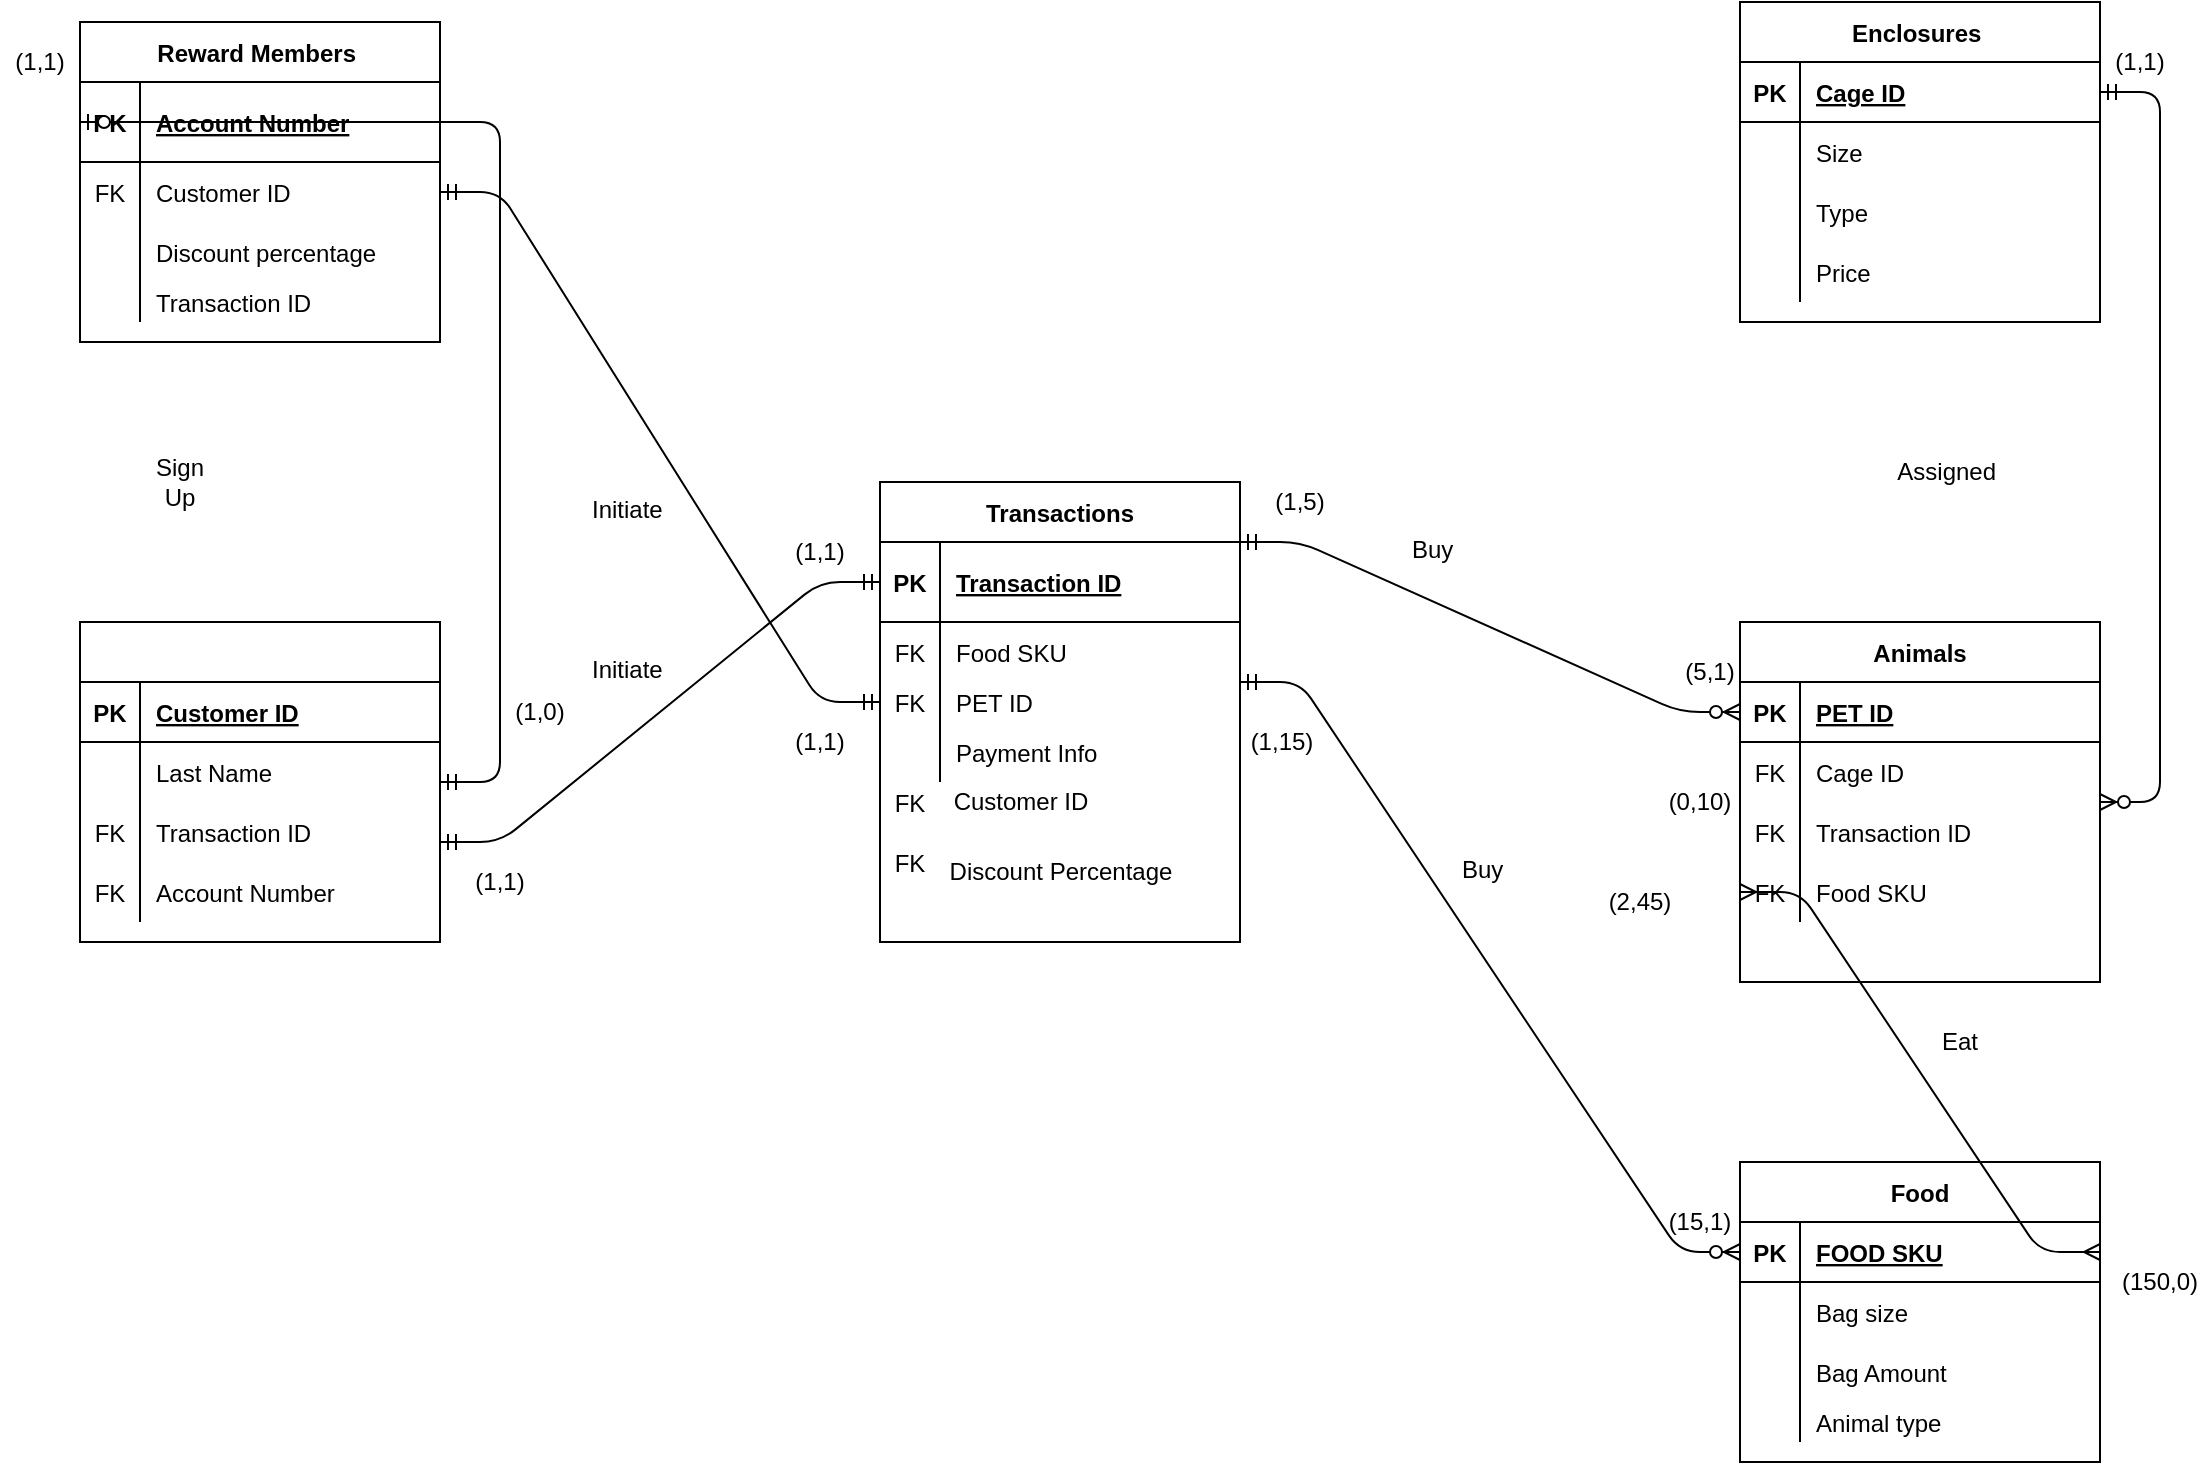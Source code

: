 <mxfile version="13.6.6" type="device"><diagram id="R2lEEEUBdFMjLlhIrx00" name="Page-1"><mxGraphModel dx="2059" dy="1727" grid="1" gridSize="10" guides="1" tooltips="1" connect="1" arrows="1" fold="1" page="1" pageScale="1" pageWidth="850" pageHeight="1100" math="0" shadow="0" extFonts="Permanent Marker^https://fonts.googleapis.com/css?family=Permanent+Marker"><root><mxCell id="0"/><mxCell id="1" parent="0"/><mxCell id="Yz82IDZ_EZ_1aAlu6jrm-66" value="" style="shape=table;startSize=30;container=1;collapsible=1;childLayout=tableLayout;fixedRows=1;rowLines=0;fontStyle=1;align=center;resizeLast=1;" parent="1" vertex="1"><mxGeometry x="-260" y="290" width="180" height="160" as="geometry"/></mxCell><mxCell id="Yz82IDZ_EZ_1aAlu6jrm-67" value="" style="shape=partialRectangle;collapsible=0;dropTarget=0;pointerEvents=0;fillColor=none;top=0;left=0;bottom=1;right=0;points=[[0,0.5],[1,0.5]];portConstraint=eastwest;" parent="Yz82IDZ_EZ_1aAlu6jrm-66" vertex="1"><mxGeometry y="30" width="180" height="30" as="geometry"/></mxCell><mxCell id="Yz82IDZ_EZ_1aAlu6jrm-68" value="PK" style="shape=partialRectangle;connectable=0;fillColor=none;top=0;left=0;bottom=0;right=0;fontStyle=1;overflow=hidden;" parent="Yz82IDZ_EZ_1aAlu6jrm-67" vertex="1"><mxGeometry width="30" height="30" as="geometry"/></mxCell><mxCell id="Yz82IDZ_EZ_1aAlu6jrm-69" value="Customer ID" style="shape=partialRectangle;connectable=0;fillColor=none;top=0;left=0;bottom=0;right=0;align=left;spacingLeft=6;fontStyle=5;overflow=hidden;" parent="Yz82IDZ_EZ_1aAlu6jrm-67" vertex="1"><mxGeometry x="30" width="150" height="30" as="geometry"/></mxCell><mxCell id="Yz82IDZ_EZ_1aAlu6jrm-70" value="" style="shape=partialRectangle;collapsible=0;dropTarget=0;pointerEvents=0;fillColor=none;top=0;left=0;bottom=0;right=0;points=[[0,0.5],[1,0.5]];portConstraint=eastwest;" parent="Yz82IDZ_EZ_1aAlu6jrm-66" vertex="1"><mxGeometry y="60" width="180" height="30" as="geometry"/></mxCell><mxCell id="Yz82IDZ_EZ_1aAlu6jrm-71" value="" style="shape=partialRectangle;connectable=0;fillColor=none;top=0;left=0;bottom=0;right=0;editable=1;overflow=hidden;" parent="Yz82IDZ_EZ_1aAlu6jrm-70" vertex="1"><mxGeometry width="30" height="30" as="geometry"/></mxCell><mxCell id="Yz82IDZ_EZ_1aAlu6jrm-72" value="Last Name" style="shape=partialRectangle;connectable=0;fillColor=none;top=0;left=0;bottom=0;right=0;align=left;spacingLeft=6;overflow=hidden;" parent="Yz82IDZ_EZ_1aAlu6jrm-70" vertex="1"><mxGeometry x="30" width="150" height="30" as="geometry"/></mxCell><mxCell id="Yz82IDZ_EZ_1aAlu6jrm-73" value="" style="shape=partialRectangle;collapsible=0;dropTarget=0;pointerEvents=0;fillColor=none;top=0;left=0;bottom=0;right=0;points=[[0,0.5],[1,0.5]];portConstraint=eastwest;" parent="Yz82IDZ_EZ_1aAlu6jrm-66" vertex="1"><mxGeometry y="90" width="180" height="30" as="geometry"/></mxCell><mxCell id="Yz82IDZ_EZ_1aAlu6jrm-74" value="FK" style="shape=partialRectangle;connectable=0;fillColor=none;top=0;left=0;bottom=0;right=0;editable=1;overflow=hidden;" parent="Yz82IDZ_EZ_1aAlu6jrm-73" vertex="1"><mxGeometry width="30" height="30" as="geometry"/></mxCell><mxCell id="Yz82IDZ_EZ_1aAlu6jrm-75" value="Transaction ID" style="shape=partialRectangle;connectable=0;fillColor=none;top=0;left=0;bottom=0;right=0;align=left;spacingLeft=6;overflow=hidden;" parent="Yz82IDZ_EZ_1aAlu6jrm-73" vertex="1"><mxGeometry x="30" width="150" height="30" as="geometry"/></mxCell><mxCell id="Yz82IDZ_EZ_1aAlu6jrm-76" value="" style="shape=partialRectangle;collapsible=0;dropTarget=0;pointerEvents=0;fillColor=none;top=0;left=0;bottom=0;right=0;points=[[0,0.5],[1,0.5]];portConstraint=eastwest;" parent="Yz82IDZ_EZ_1aAlu6jrm-66" vertex="1"><mxGeometry y="120" width="180" height="30" as="geometry"/></mxCell><mxCell id="Yz82IDZ_EZ_1aAlu6jrm-77" value="FK" style="shape=partialRectangle;connectable=0;fillColor=none;top=0;left=0;bottom=0;right=0;editable=1;overflow=hidden;" parent="Yz82IDZ_EZ_1aAlu6jrm-76" vertex="1"><mxGeometry width="30" height="30" as="geometry"/></mxCell><mxCell id="Yz82IDZ_EZ_1aAlu6jrm-78" value="Account Number" style="shape=partialRectangle;connectable=0;fillColor=none;top=0;left=0;bottom=0;right=0;align=left;spacingLeft=6;overflow=hidden;" parent="Yz82IDZ_EZ_1aAlu6jrm-76" vertex="1"><mxGeometry x="30" width="150" height="30" as="geometry"/></mxCell><mxCell id="Yz82IDZ_EZ_1aAlu6jrm-53" value="Animals" style="shape=table;startSize=30;container=1;collapsible=1;childLayout=tableLayout;fixedRows=1;rowLines=0;fontStyle=1;align=center;resizeLast=1;" parent="1" vertex="1"><mxGeometry x="570" y="290" width="180" height="180" as="geometry"/></mxCell><mxCell id="Yz82IDZ_EZ_1aAlu6jrm-54" value="" style="shape=partialRectangle;collapsible=0;dropTarget=0;pointerEvents=0;fillColor=none;top=0;left=0;bottom=1;right=0;points=[[0,0.5],[1,0.5]];portConstraint=eastwest;" parent="Yz82IDZ_EZ_1aAlu6jrm-53" vertex="1"><mxGeometry y="30" width="180" height="30" as="geometry"/></mxCell><mxCell id="Yz82IDZ_EZ_1aAlu6jrm-55" value="PK" style="shape=partialRectangle;connectable=0;fillColor=none;top=0;left=0;bottom=0;right=0;fontStyle=1;overflow=hidden;" parent="Yz82IDZ_EZ_1aAlu6jrm-54" vertex="1"><mxGeometry width="30" height="30" as="geometry"/></mxCell><mxCell id="Yz82IDZ_EZ_1aAlu6jrm-56" value="PET ID" style="shape=partialRectangle;connectable=0;fillColor=none;top=0;left=0;bottom=0;right=0;align=left;spacingLeft=6;fontStyle=5;overflow=hidden;" parent="Yz82IDZ_EZ_1aAlu6jrm-54" vertex="1"><mxGeometry x="30" width="150" height="30" as="geometry"/></mxCell><mxCell id="Yz82IDZ_EZ_1aAlu6jrm-57" value="" style="shape=partialRectangle;collapsible=0;dropTarget=0;pointerEvents=0;fillColor=none;top=0;left=0;bottom=0;right=0;points=[[0,0.5],[1,0.5]];portConstraint=eastwest;" parent="Yz82IDZ_EZ_1aAlu6jrm-53" vertex="1"><mxGeometry y="60" width="180" height="30" as="geometry"/></mxCell><mxCell id="Yz82IDZ_EZ_1aAlu6jrm-58" value="FK" style="shape=partialRectangle;connectable=0;fillColor=none;top=0;left=0;bottom=0;right=0;editable=1;overflow=hidden;" parent="Yz82IDZ_EZ_1aAlu6jrm-57" vertex="1"><mxGeometry width="30" height="30" as="geometry"/></mxCell><mxCell id="Yz82IDZ_EZ_1aAlu6jrm-59" value="Cage ID" style="shape=partialRectangle;connectable=0;fillColor=none;top=0;left=0;bottom=0;right=0;align=left;spacingLeft=6;overflow=hidden;" parent="Yz82IDZ_EZ_1aAlu6jrm-57" vertex="1"><mxGeometry x="30" width="150" height="30" as="geometry"/></mxCell><mxCell id="Yz82IDZ_EZ_1aAlu6jrm-60" value="" style="shape=partialRectangle;collapsible=0;dropTarget=0;pointerEvents=0;fillColor=none;top=0;left=0;bottom=0;right=0;points=[[0,0.5],[1,0.5]];portConstraint=eastwest;" parent="Yz82IDZ_EZ_1aAlu6jrm-53" vertex="1"><mxGeometry y="90" width="180" height="30" as="geometry"/></mxCell><mxCell id="Yz82IDZ_EZ_1aAlu6jrm-61" value="FK" style="shape=partialRectangle;connectable=0;fillColor=none;top=0;left=0;bottom=0;right=0;editable=1;overflow=hidden;" parent="Yz82IDZ_EZ_1aAlu6jrm-60" vertex="1"><mxGeometry width="30" height="30" as="geometry"/></mxCell><mxCell id="Yz82IDZ_EZ_1aAlu6jrm-62" value="Transaction ID" style="shape=partialRectangle;connectable=0;fillColor=none;top=0;left=0;bottom=0;right=0;align=left;spacingLeft=6;overflow=hidden;" parent="Yz82IDZ_EZ_1aAlu6jrm-60" vertex="1"><mxGeometry x="30" width="150" height="30" as="geometry"/></mxCell><mxCell id="Yz82IDZ_EZ_1aAlu6jrm-63" value="" style="shape=partialRectangle;collapsible=0;dropTarget=0;pointerEvents=0;fillColor=none;top=0;left=0;bottom=0;right=0;points=[[0,0.5],[1,0.5]];portConstraint=eastwest;" parent="Yz82IDZ_EZ_1aAlu6jrm-53" vertex="1"><mxGeometry y="120" width="180" height="30" as="geometry"/></mxCell><mxCell id="Yz82IDZ_EZ_1aAlu6jrm-64" value="FK" style="shape=partialRectangle;connectable=0;fillColor=none;top=0;left=0;bottom=0;right=0;editable=1;overflow=hidden;" parent="Yz82IDZ_EZ_1aAlu6jrm-63" vertex="1"><mxGeometry width="30" height="30" as="geometry"/></mxCell><mxCell id="Yz82IDZ_EZ_1aAlu6jrm-65" value="Food SKU" style="shape=partialRectangle;connectable=0;fillColor=none;top=0;left=0;bottom=0;right=0;align=left;spacingLeft=6;overflow=hidden;" parent="Yz82IDZ_EZ_1aAlu6jrm-63" vertex="1"><mxGeometry x="30" width="150" height="30" as="geometry"/></mxCell><mxCell id="Yz82IDZ_EZ_1aAlu6jrm-1" value="Food" style="shape=table;startSize=30;container=1;collapsible=1;childLayout=tableLayout;fixedRows=1;rowLines=0;fontStyle=1;align=center;resizeLast=1;" parent="1" vertex="1"><mxGeometry x="570" y="560" width="180" height="150" as="geometry"/></mxCell><mxCell id="Yz82IDZ_EZ_1aAlu6jrm-2" value="" style="shape=partialRectangle;collapsible=0;dropTarget=0;pointerEvents=0;fillColor=none;top=0;left=0;bottom=1;right=0;points=[[0,0.5],[1,0.5]];portConstraint=eastwest;" parent="Yz82IDZ_EZ_1aAlu6jrm-1" vertex="1"><mxGeometry y="30" width="180" height="30" as="geometry"/></mxCell><mxCell id="Yz82IDZ_EZ_1aAlu6jrm-3" value="PK" style="shape=partialRectangle;connectable=0;fillColor=none;top=0;left=0;bottom=0;right=0;fontStyle=1;overflow=hidden;" parent="Yz82IDZ_EZ_1aAlu6jrm-2" vertex="1"><mxGeometry width="30" height="30" as="geometry"/></mxCell><mxCell id="Yz82IDZ_EZ_1aAlu6jrm-4" value="FOOD SKU" style="shape=partialRectangle;connectable=0;fillColor=none;top=0;left=0;bottom=0;right=0;align=left;spacingLeft=6;fontStyle=5;overflow=hidden;" parent="Yz82IDZ_EZ_1aAlu6jrm-2" vertex="1"><mxGeometry x="30" width="150" height="30" as="geometry"/></mxCell><mxCell id="Yz82IDZ_EZ_1aAlu6jrm-5" value="" style="shape=partialRectangle;collapsible=0;dropTarget=0;pointerEvents=0;fillColor=none;top=0;left=0;bottom=0;right=0;points=[[0,0.5],[1,0.5]];portConstraint=eastwest;" parent="Yz82IDZ_EZ_1aAlu6jrm-1" vertex="1"><mxGeometry y="60" width="180" height="30" as="geometry"/></mxCell><mxCell id="Yz82IDZ_EZ_1aAlu6jrm-6" value="" style="shape=partialRectangle;connectable=0;fillColor=none;top=0;left=0;bottom=0;right=0;editable=1;overflow=hidden;" parent="Yz82IDZ_EZ_1aAlu6jrm-5" vertex="1"><mxGeometry width="30" height="30" as="geometry"/></mxCell><mxCell id="Yz82IDZ_EZ_1aAlu6jrm-7" value="Bag size" style="shape=partialRectangle;connectable=0;fillColor=none;top=0;left=0;bottom=0;right=0;align=left;spacingLeft=6;overflow=hidden;" parent="Yz82IDZ_EZ_1aAlu6jrm-5" vertex="1"><mxGeometry x="30" width="150" height="30" as="geometry"/></mxCell><mxCell id="Yz82IDZ_EZ_1aAlu6jrm-8" value="" style="shape=partialRectangle;collapsible=0;dropTarget=0;pointerEvents=0;fillColor=none;top=0;left=0;bottom=0;right=0;points=[[0,0.5],[1,0.5]];portConstraint=eastwest;" parent="Yz82IDZ_EZ_1aAlu6jrm-1" vertex="1"><mxGeometry y="90" width="180" height="30" as="geometry"/></mxCell><mxCell id="Yz82IDZ_EZ_1aAlu6jrm-9" value="" style="shape=partialRectangle;connectable=0;fillColor=none;top=0;left=0;bottom=0;right=0;editable=1;overflow=hidden;" parent="Yz82IDZ_EZ_1aAlu6jrm-8" vertex="1"><mxGeometry width="30" height="30" as="geometry"/></mxCell><mxCell id="Yz82IDZ_EZ_1aAlu6jrm-10" value="Bag Amount" style="shape=partialRectangle;connectable=0;fillColor=none;top=0;left=0;bottom=0;right=0;align=left;spacingLeft=6;overflow=hidden;" parent="Yz82IDZ_EZ_1aAlu6jrm-8" vertex="1"><mxGeometry x="30" width="150" height="30" as="geometry"/></mxCell><mxCell id="Yz82IDZ_EZ_1aAlu6jrm-11" value="" style="shape=partialRectangle;collapsible=0;dropTarget=0;pointerEvents=0;fillColor=none;top=0;left=0;bottom=0;right=0;points=[[0,0.5],[1,0.5]];portConstraint=eastwest;" parent="Yz82IDZ_EZ_1aAlu6jrm-1" vertex="1"><mxGeometry y="120" width="180" height="20" as="geometry"/></mxCell><mxCell id="Yz82IDZ_EZ_1aAlu6jrm-12" value="" style="shape=partialRectangle;connectable=0;fillColor=none;top=0;left=0;bottom=0;right=0;editable=1;overflow=hidden;" parent="Yz82IDZ_EZ_1aAlu6jrm-11" vertex="1"><mxGeometry width="30" height="20" as="geometry"/></mxCell><mxCell id="Yz82IDZ_EZ_1aAlu6jrm-13" value="Animal type " style="shape=partialRectangle;connectable=0;fillColor=none;top=0;left=0;bottom=0;right=0;align=left;spacingLeft=6;overflow=hidden;" parent="Yz82IDZ_EZ_1aAlu6jrm-11" vertex="1"><mxGeometry x="30" width="150" height="20" as="geometry"/></mxCell><mxCell id="Yz82IDZ_EZ_1aAlu6jrm-14" value="Reward Members " style="shape=table;startSize=30;container=1;collapsible=1;childLayout=tableLayout;fixedRows=1;rowLines=0;fontStyle=1;align=center;resizeLast=1;" parent="1" vertex="1"><mxGeometry x="-260" y="-10" width="180" height="160" as="geometry"/></mxCell><mxCell id="Yz82IDZ_EZ_1aAlu6jrm-15" value="" style="shape=partialRectangle;collapsible=0;dropTarget=0;pointerEvents=0;fillColor=none;top=0;left=0;bottom=1;right=0;points=[[0,0.5],[1,0.5]];portConstraint=eastwest;" parent="Yz82IDZ_EZ_1aAlu6jrm-14" vertex="1"><mxGeometry y="30" width="180" height="40" as="geometry"/></mxCell><mxCell id="Yz82IDZ_EZ_1aAlu6jrm-16" value="PK" style="shape=partialRectangle;connectable=0;fillColor=none;top=0;left=0;bottom=0;right=0;fontStyle=1;overflow=hidden;" parent="Yz82IDZ_EZ_1aAlu6jrm-15" vertex="1"><mxGeometry width="30" height="40" as="geometry"/></mxCell><mxCell id="Yz82IDZ_EZ_1aAlu6jrm-17" value="Account Number" style="shape=partialRectangle;connectable=0;fillColor=none;top=0;left=0;bottom=0;right=0;align=left;spacingLeft=6;fontStyle=5;overflow=hidden;" parent="Yz82IDZ_EZ_1aAlu6jrm-15" vertex="1"><mxGeometry x="30" width="150" height="40" as="geometry"/></mxCell><mxCell id="Yz82IDZ_EZ_1aAlu6jrm-18" value="" style="shape=partialRectangle;collapsible=0;dropTarget=0;pointerEvents=0;fillColor=none;top=0;left=0;bottom=0;right=0;points=[[0,0.5],[1,0.5]];portConstraint=eastwest;" parent="Yz82IDZ_EZ_1aAlu6jrm-14" vertex="1"><mxGeometry y="70" width="180" height="30" as="geometry"/></mxCell><mxCell id="Yz82IDZ_EZ_1aAlu6jrm-19" value="FK" style="shape=partialRectangle;connectable=0;fillColor=none;top=0;left=0;bottom=0;right=0;editable=1;overflow=hidden;" parent="Yz82IDZ_EZ_1aAlu6jrm-18" vertex="1"><mxGeometry width="30" height="30" as="geometry"/></mxCell><mxCell id="Yz82IDZ_EZ_1aAlu6jrm-20" value="Customer ID" style="shape=partialRectangle;connectable=0;fillColor=none;top=0;left=0;bottom=0;right=0;align=left;spacingLeft=6;overflow=hidden;" parent="Yz82IDZ_EZ_1aAlu6jrm-18" vertex="1"><mxGeometry x="30" width="150" height="30" as="geometry"/></mxCell><mxCell id="Yz82IDZ_EZ_1aAlu6jrm-21" value="" style="shape=partialRectangle;collapsible=0;dropTarget=0;pointerEvents=0;fillColor=none;top=0;left=0;bottom=0;right=0;points=[[0,0.5],[1,0.5]];portConstraint=eastwest;" parent="Yz82IDZ_EZ_1aAlu6jrm-14" vertex="1"><mxGeometry y="100" width="180" height="30" as="geometry"/></mxCell><mxCell id="Yz82IDZ_EZ_1aAlu6jrm-22" value="" style="shape=partialRectangle;connectable=0;fillColor=none;top=0;left=0;bottom=0;right=0;editable=1;overflow=hidden;" parent="Yz82IDZ_EZ_1aAlu6jrm-21" vertex="1"><mxGeometry width="30" height="30" as="geometry"/></mxCell><mxCell id="Yz82IDZ_EZ_1aAlu6jrm-23" value="Discount percentage" style="shape=partialRectangle;connectable=0;fillColor=none;top=0;left=0;bottom=0;right=0;align=left;spacingLeft=6;overflow=hidden;" parent="Yz82IDZ_EZ_1aAlu6jrm-21" vertex="1"><mxGeometry x="30" width="150" height="30" as="geometry"/></mxCell><mxCell id="Yz82IDZ_EZ_1aAlu6jrm-24" value="" style="shape=partialRectangle;collapsible=0;dropTarget=0;pointerEvents=0;fillColor=none;top=0;left=0;bottom=0;right=0;points=[[0,0.5],[1,0.5]];portConstraint=eastwest;" parent="Yz82IDZ_EZ_1aAlu6jrm-14" vertex="1"><mxGeometry y="130" width="180" height="20" as="geometry"/></mxCell><mxCell id="Yz82IDZ_EZ_1aAlu6jrm-25" value="" style="shape=partialRectangle;connectable=0;fillColor=none;top=0;left=0;bottom=0;right=0;editable=1;overflow=hidden;" parent="Yz82IDZ_EZ_1aAlu6jrm-24" vertex="1"><mxGeometry width="30" height="20" as="geometry"/></mxCell><mxCell id="Yz82IDZ_EZ_1aAlu6jrm-26" value="Transaction ID" style="shape=partialRectangle;connectable=0;fillColor=none;top=0;left=0;bottom=0;right=0;align=left;spacingLeft=6;overflow=hidden;" parent="Yz82IDZ_EZ_1aAlu6jrm-24" vertex="1"><mxGeometry x="30" width="150" height="20" as="geometry"/></mxCell><mxCell id="Yz82IDZ_EZ_1aAlu6jrm-40" value="Enclosures " style="shape=table;startSize=30;container=1;collapsible=1;childLayout=tableLayout;fixedRows=1;rowLines=0;fontStyle=1;align=center;resizeLast=1;" parent="1" vertex="1"><mxGeometry x="570" y="-20" width="180" height="160" as="geometry"/></mxCell><mxCell id="Yz82IDZ_EZ_1aAlu6jrm-41" value="" style="shape=partialRectangle;collapsible=0;dropTarget=0;pointerEvents=0;fillColor=none;top=0;left=0;bottom=1;right=0;points=[[0,0.5],[1,0.5]];portConstraint=eastwest;" parent="Yz82IDZ_EZ_1aAlu6jrm-40" vertex="1"><mxGeometry y="30" width="180" height="30" as="geometry"/></mxCell><mxCell id="Yz82IDZ_EZ_1aAlu6jrm-42" value="PK" style="shape=partialRectangle;connectable=0;fillColor=none;top=0;left=0;bottom=0;right=0;fontStyle=1;overflow=hidden;" parent="Yz82IDZ_EZ_1aAlu6jrm-41" vertex="1"><mxGeometry width="30" height="30" as="geometry"/></mxCell><mxCell id="Yz82IDZ_EZ_1aAlu6jrm-43" value="Cage ID" style="shape=partialRectangle;connectable=0;fillColor=none;top=0;left=0;bottom=0;right=0;align=left;spacingLeft=6;fontStyle=5;overflow=hidden;" parent="Yz82IDZ_EZ_1aAlu6jrm-41" vertex="1"><mxGeometry x="30" width="150" height="30" as="geometry"/></mxCell><mxCell id="Yz82IDZ_EZ_1aAlu6jrm-44" value="" style="shape=partialRectangle;collapsible=0;dropTarget=0;pointerEvents=0;fillColor=none;top=0;left=0;bottom=0;right=0;points=[[0,0.5],[1,0.5]];portConstraint=eastwest;" parent="Yz82IDZ_EZ_1aAlu6jrm-40" vertex="1"><mxGeometry y="60" width="180" height="30" as="geometry"/></mxCell><mxCell id="Yz82IDZ_EZ_1aAlu6jrm-45" value="" style="shape=partialRectangle;connectable=0;fillColor=none;top=0;left=0;bottom=0;right=0;editable=1;overflow=hidden;" parent="Yz82IDZ_EZ_1aAlu6jrm-44" vertex="1"><mxGeometry width="30" height="30" as="geometry"/></mxCell><mxCell id="Yz82IDZ_EZ_1aAlu6jrm-46" value="Size" style="shape=partialRectangle;connectable=0;fillColor=none;top=0;left=0;bottom=0;right=0;align=left;spacingLeft=6;overflow=hidden;" parent="Yz82IDZ_EZ_1aAlu6jrm-44" vertex="1"><mxGeometry x="30" width="150" height="30" as="geometry"/></mxCell><mxCell id="Yz82IDZ_EZ_1aAlu6jrm-47" value="" style="shape=partialRectangle;collapsible=0;dropTarget=0;pointerEvents=0;fillColor=none;top=0;left=0;bottom=0;right=0;points=[[0,0.5],[1,0.5]];portConstraint=eastwest;" parent="Yz82IDZ_EZ_1aAlu6jrm-40" vertex="1"><mxGeometry y="90" width="180" height="30" as="geometry"/></mxCell><mxCell id="Yz82IDZ_EZ_1aAlu6jrm-48" value="" style="shape=partialRectangle;connectable=0;fillColor=none;top=0;left=0;bottom=0;right=0;editable=1;overflow=hidden;" parent="Yz82IDZ_EZ_1aAlu6jrm-47" vertex="1"><mxGeometry width="30" height="30" as="geometry"/></mxCell><mxCell id="Yz82IDZ_EZ_1aAlu6jrm-49" value="Type" style="shape=partialRectangle;connectable=0;fillColor=none;top=0;left=0;bottom=0;right=0;align=left;spacingLeft=6;overflow=hidden;" parent="Yz82IDZ_EZ_1aAlu6jrm-47" vertex="1"><mxGeometry x="30" width="150" height="30" as="geometry"/></mxCell><mxCell id="Yz82IDZ_EZ_1aAlu6jrm-50" value="" style="shape=partialRectangle;collapsible=0;dropTarget=0;pointerEvents=0;fillColor=none;top=0;left=0;bottom=0;right=0;points=[[0,0.5],[1,0.5]];portConstraint=eastwest;" parent="Yz82IDZ_EZ_1aAlu6jrm-40" vertex="1"><mxGeometry y="120" width="180" height="30" as="geometry"/></mxCell><mxCell id="Yz82IDZ_EZ_1aAlu6jrm-51" value="" style="shape=partialRectangle;connectable=0;fillColor=none;top=0;left=0;bottom=0;right=0;editable=1;overflow=hidden;" parent="Yz82IDZ_EZ_1aAlu6jrm-50" vertex="1"><mxGeometry width="30" height="30" as="geometry"/></mxCell><mxCell id="Yz82IDZ_EZ_1aAlu6jrm-52" value="Price" style="shape=partialRectangle;connectable=0;fillColor=none;top=0;left=0;bottom=0;right=0;align=left;spacingLeft=6;overflow=hidden;" parent="Yz82IDZ_EZ_1aAlu6jrm-50" vertex="1"><mxGeometry x="30" width="150" height="30" as="geometry"/></mxCell><mxCell id="Yz82IDZ_EZ_1aAlu6jrm-91" value="Sign Up" style="text;html=1;strokeColor=none;fillColor=none;align=center;verticalAlign=middle;whiteSpace=wrap;rounded=0;" parent="1" vertex="1"><mxGeometry x="-230" y="210" width="40" height="20" as="geometry"/></mxCell><mxCell id="Yz82IDZ_EZ_1aAlu6jrm-93" value="Assigned&amp;nbsp;" style="text;html=1;strokeColor=none;fillColor=none;align=center;verticalAlign=middle;whiteSpace=wrap;rounded=0;" parent="1" vertex="1"><mxGeometry x="650" y="200" width="50" height="30" as="geometry"/></mxCell><mxCell id="Yz82IDZ_EZ_1aAlu6jrm-95" value="" style="edgeStyle=entityRelationEdgeStyle;fontSize=12;html=1;endArrow=ERmany;startArrow=ERmany;entryX=0;entryY=0.5;entryDx=0;entryDy=0;exitX=1;exitY=0.5;exitDx=0;exitDy=0;" parent="1" edge="1" target="Yz82IDZ_EZ_1aAlu6jrm-63" source="Yz82IDZ_EZ_1aAlu6jrm-2"><mxGeometry width="100" height="100" relative="1" as="geometry"><mxPoint x="650" y="560" as="sourcePoint"/><mxPoint x="670" y="450" as="targetPoint"/></mxGeometry></mxCell><mxCell id="Yz82IDZ_EZ_1aAlu6jrm-96" value="Eat" style="text;html=1;strokeColor=none;fillColor=none;align=center;verticalAlign=middle;whiteSpace=wrap;rounded=0;" parent="1" vertex="1"><mxGeometry x="650" y="480" width="60" height="40" as="geometry"/></mxCell><mxCell id="Yz82IDZ_EZ_1aAlu6jrm-97" value="(1,15)&lt;span style=&quot;color: rgba(0 , 0 , 0 , 0) ; font-family: monospace ; font-size: 0px&quot;&gt;%3CmxGraphModel%3E%3Croot%3E%3CmxCell%20id%3D%220%22%2F%3E%3CmxCell%20id%3D%221%22%20parent%3D%220%22%2F%3E%3CmxCell%20id%3D%222%22%20value%3D%22%22%20style%3D%22edgeStyle%3DentityRelationEdgeStyle%3BfontSize%3D12%3Bhtml%3D1%3BendArrow%3DERoneToMany%3BentryX%3D0.006%3BentryY%3D0.767%3BentryDx%3D0%3BentryDy%3D0%3BentryPerimeter%3D0%3B%22%20edge%3D%221%22%20parent%3D%221%22%3E%3CmxGeometry%20width%3D%22100%22%20height%3D%22100%22%20relative%3D%221%22%20as%3D%22geometry%22%3E%3CmxPoint%20x%3D%22-80%22%20y%3D%22350%22%20as%3D%22sourcePoint%22%2F%3E%3CmxPoint%20x%3D%22571.08%22%20y%3D%22613.01%22%20as%3D%22targetPoint%22%2F%3E%3C%2FmxGeometry%3E%3C%2FmxCell%3E%3C%2Froot%3E%3C%2FmxGraphModel%3E&lt;/span&gt;" style="text;html=1;strokeColor=none;fillColor=none;align=center;verticalAlign=middle;whiteSpace=wrap;rounded=0;" parent="1" vertex="1"><mxGeometry x="321" y="340" width="40" height="20" as="geometry"/></mxCell><mxCell id="Yz82IDZ_EZ_1aAlu6jrm-99" value="(1,1)&lt;span style=&quot;color: rgba(0 , 0 , 0 , 0) ; font-family: monospace ; font-size: 0px&quot;&gt;%3CmxGraphModel%3E%3Croot%3E%3CmxCell%20id%3D%220%22%2F%3E%3CmxCell%20id%3D%221%22%20parent%3D%220%22%2F%3E%3CmxCell%20id%3D%222%22%20value%3D%22%22%20style%3D%22edgeStyle%3DentityRelationEdgeStyle%3BfontSize%3D12%3Bhtml%3D1%3BendArrow%3DERoneToMany%3BentryX%3D0.006%3BentryY%3D0.767%3BentryDx%3D0%3BentryDy%3D0%3BentryPerimeter%3D0%3B%22%20edge%3D%221%22%20parent%3D%221%22%3E%3CmxGeometry%20width%3D%22100%22%20height%3D%22100%22%20relative%3D%221%22%20as%3D%22geometry%22%3E%3CmxPoint%20x%3D%22-80%22%20y%3D%22350%22%20as%3D%22sourcePoint%22%2F%3E%3CmxPoint%20x%3D%22571.08%22%20y%3D%22613.01%22%20as%3D%22targetPoint%22%2F%3E%3C%2FmxGeometry%3E%3C%2FmxCell%3E%3C%2Froot%3E%3C%2FmxGraphModel%3E&lt;/span&gt;" style="text;html=1;strokeColor=none;fillColor=none;align=center;verticalAlign=middle;whiteSpace=wrap;rounded=0;" parent="1" vertex="1"><mxGeometry x="-300" width="40" height="20" as="geometry"/></mxCell><mxCell id="Yz82IDZ_EZ_1aAlu6jrm-100" value="(0,10)&lt;span style=&quot;color: rgba(0 , 0 , 0 , 0) ; font-family: monospace ; font-size: 0px&quot;&gt;%3CmxGraphModel%3E%3Croot%3E%3CmxCell%20id%3D%220%22%2F%3E%3CmxCell%20id%3D%221%22%20parent%3D%220%22%2F%3E%3CmxCell%20id%3D%222%22%20value%3D%22%22%20style%3D%22edgeStyle%3DentityRelationEdgeStyle%3BfontSize%3D12%3Bhtml%3D1%3BendArrow%3DERoneToMany%3BentryX%3D0.006%3BentryY%3D0.767%3BentryDx%3D0%3BentryDy%3D0%3BentryPerimeter%3D0%3B%22%20edge%3D%221%22%20parent%3D%221%22%3E%3CmxGeometry%20width%3D%22100%22%20height%3D%22100%22%20relative%3D%221%22%20as%3D%22geometry%22%3E%3CmxPoint%20x%3D%22-80%22%20y%3D%22350%22%20as%3D%22sourcePoint%22%2F%3E%3CmxPoint%20x%3D%22571.08%22%20y%3D%22613.01%22%20as%3D%22targetPoint%22%2F%3E%3C%2FmxGeometry%3E%3C%2FmxCell%3E%3C%2Froot%3E%3C%2FmxGraphModel%3E&lt;/span&gt;" style="text;html=1;strokeColor=none;fillColor=none;align=center;verticalAlign=middle;whiteSpace=wrap;rounded=0;" parent="1" vertex="1"><mxGeometry x="530" y="370" width="40" height="20" as="geometry"/></mxCell><mxCell id="mJ5w0Nl4xASLbgg_zsU3-3" value="" style="edgeStyle=entityRelationEdgeStyle;fontSize=12;html=1;endArrow=ERzeroToMany;startArrow=ERmandOne;exitX=1;exitY=0.5;exitDx=0;exitDy=0;rounded=1;" parent="1" source="Yz82IDZ_EZ_1aAlu6jrm-41" target="Yz82IDZ_EZ_1aAlu6jrm-53" edge="1"><mxGeometry width="100" height="100" relative="1" as="geometry"><mxPoint x="420" y="240" as="sourcePoint"/><mxPoint x="520" y="140" as="targetPoint"/></mxGeometry></mxCell><mxCell id="mJ5w0Nl4xASLbgg_zsU3-4" value="(1,1)&lt;span style=&quot;color: rgba(0 , 0 , 0 , 0) ; font-family: monospace ; font-size: 0px&quot;&gt;%3CmxGraphModel%3E%3Croot%3E%3CmxCell%20id%3D%220%22%2F%3E%3CmxCell%20id%3D%221%22%20parent%3D%220%22%2F%3E%3CmxCell%20id%3D%222%22%20value%3D%22%22%20style%3D%22edgeStyle%3DentityRelationEdgeStyle%3BfontSize%3D12%3Bhtml%3D1%3BendArrow%3DERoneToMany%3BentryX%3D0.006%3BentryY%3D0.767%3BentryDx%3D0%3BentryDy%3D0%3BentryPerimeter%3D0%3B%22%20edge%3D%221%22%20parent%3D%221%22%3E%3CmxGeometry%20width%3D%22100%22%20height%3D%22100%22%20relative%3D%221%22%20as%3D%22geometry%22%3E%3CmxPoint%20x%3D%22-80%22%20y%3D%22350%22%20as%3D%22sourcePoint%22%2F%3E%3CmxPoint%20x%3D%22571.08%22%20y%3D%22613.01%22%20as%3D%22targetPoint%22%2F%3E%3C%2FmxGeometry%3E%3C%2FmxCell%3E%3C%2Froot%3E%3C%2FmxGraphModel%3E&lt;/span&gt;" style="text;html=1;strokeColor=none;fillColor=none;align=center;verticalAlign=middle;whiteSpace=wrap;rounded=0;" parent="1" vertex="1"><mxGeometry x="750" width="40" height="20" as="geometry"/></mxCell><mxCell id="lHwAPvgX1HuKxEeFXD4M-2" value="" style="edgeStyle=entityRelationEdgeStyle;fontSize=12;html=1;endArrow=ERmandOne;startArrow=ERmandOne;entryX=0;entryY=0.5;entryDx=0;entryDy=0;" edge="1" parent="1" target="Yz82IDZ_EZ_1aAlu6jrm-28"><mxGeometry width="100" height="100" relative="1" as="geometry"><mxPoint x="-80" y="400" as="sourcePoint"/><mxPoint x="20" y="300" as="targetPoint"/></mxGeometry></mxCell><mxCell id="lHwAPvgX1HuKxEeFXD4M-4" value="" style="edgeStyle=entityRelationEdgeStyle;fontSize=12;html=1;endArrow=ERzeroToMany;startArrow=ERmandOne;entryX=0;entryY=0.5;entryDx=0;entryDy=0;" edge="1" parent="1" target="Yz82IDZ_EZ_1aAlu6jrm-54"><mxGeometry width="100" height="100" relative="1" as="geometry"><mxPoint x="320" y="250" as="sourcePoint"/><mxPoint x="420" y="150" as="targetPoint"/></mxGeometry></mxCell><mxCell id="lHwAPvgX1HuKxEeFXD4M-5" value="" style="edgeStyle=entityRelationEdgeStyle;fontSize=12;html=1;endArrow=ERzeroToMany;startArrow=ERmandOne;entryX=0;entryY=0.5;entryDx=0;entryDy=0;" edge="1" parent="1" target="Yz82IDZ_EZ_1aAlu6jrm-2"><mxGeometry width="100" height="100" relative="1" as="geometry"><mxPoint x="320" y="320" as="sourcePoint"/><mxPoint x="420" y="220" as="targetPoint"/></mxGeometry></mxCell><mxCell id="Yz82IDZ_EZ_1aAlu6jrm-27" value="Transactions" style="shape=table;startSize=30;container=1;collapsible=1;childLayout=tableLayout;fixedRows=1;rowLines=0;fontStyle=1;align=center;resizeLast=1;" parent="1" vertex="1"><mxGeometry x="140" y="220" width="180" height="230" as="geometry"/></mxCell><mxCell id="Yz82IDZ_EZ_1aAlu6jrm-28" value="" style="shape=partialRectangle;collapsible=0;dropTarget=0;pointerEvents=0;fillColor=none;top=0;left=0;bottom=1;right=0;points=[[0,0.5],[1,0.5]];portConstraint=eastwest;" parent="Yz82IDZ_EZ_1aAlu6jrm-27" vertex="1"><mxGeometry y="30" width="180" height="40" as="geometry"/></mxCell><mxCell id="Yz82IDZ_EZ_1aAlu6jrm-29" value="PK" style="shape=partialRectangle;connectable=0;fillColor=none;top=0;left=0;bottom=0;right=0;fontStyle=1;overflow=hidden;" parent="Yz82IDZ_EZ_1aAlu6jrm-28" vertex="1"><mxGeometry width="30" height="40" as="geometry"/></mxCell><mxCell id="Yz82IDZ_EZ_1aAlu6jrm-30" value="Transaction ID" style="shape=partialRectangle;connectable=0;fillColor=none;top=0;left=0;bottom=0;right=0;align=left;spacingLeft=6;fontStyle=5;overflow=hidden;" parent="Yz82IDZ_EZ_1aAlu6jrm-28" vertex="1"><mxGeometry x="30" width="150" height="40" as="geometry"/></mxCell><mxCell id="Yz82IDZ_EZ_1aAlu6jrm-31" value="" style="shape=partialRectangle;collapsible=0;dropTarget=0;pointerEvents=0;fillColor=none;top=0;left=0;bottom=0;right=0;points=[[0,0.5],[1,0.5]];portConstraint=eastwest;" parent="Yz82IDZ_EZ_1aAlu6jrm-27" vertex="1"><mxGeometry y="70" width="180" height="30" as="geometry"/></mxCell><mxCell id="Yz82IDZ_EZ_1aAlu6jrm-32" value="FK" style="shape=partialRectangle;connectable=0;fillColor=none;top=0;left=0;bottom=0;right=0;editable=1;overflow=hidden;" parent="Yz82IDZ_EZ_1aAlu6jrm-31" vertex="1"><mxGeometry width="30" height="30" as="geometry"/></mxCell><mxCell id="Yz82IDZ_EZ_1aAlu6jrm-33" value="Food SKU" style="shape=partialRectangle;connectable=0;fillColor=none;top=0;left=0;bottom=0;right=0;align=left;spacingLeft=6;overflow=hidden;" parent="Yz82IDZ_EZ_1aAlu6jrm-31" vertex="1"><mxGeometry x="30" width="150" height="30" as="geometry"/></mxCell><mxCell id="Yz82IDZ_EZ_1aAlu6jrm-34" value="" style="shape=partialRectangle;collapsible=0;dropTarget=0;pointerEvents=0;fillColor=none;top=0;left=0;bottom=0;right=0;points=[[0,0.5],[1,0.5]];portConstraint=eastwest;" parent="Yz82IDZ_EZ_1aAlu6jrm-27" vertex="1"><mxGeometry y="100" width="180" height="20" as="geometry"/></mxCell><mxCell id="Yz82IDZ_EZ_1aAlu6jrm-35" value="FK" style="shape=partialRectangle;connectable=0;fillColor=none;top=0;left=0;bottom=0;right=0;editable=1;overflow=hidden;" parent="Yz82IDZ_EZ_1aAlu6jrm-34" vertex="1"><mxGeometry width="30" height="20" as="geometry"/></mxCell><mxCell id="Yz82IDZ_EZ_1aAlu6jrm-36" value="PET ID" style="shape=partialRectangle;connectable=0;fillColor=none;top=0;left=0;bottom=0;right=0;align=left;spacingLeft=6;overflow=hidden;" parent="Yz82IDZ_EZ_1aAlu6jrm-34" vertex="1"><mxGeometry x="30" width="150" height="20" as="geometry"/></mxCell><mxCell id="Yz82IDZ_EZ_1aAlu6jrm-37" value="" style="shape=partialRectangle;collapsible=0;dropTarget=0;pointerEvents=0;fillColor=none;top=0;left=0;bottom=0;right=0;points=[[0,0.5],[1,0.5]];portConstraint=eastwest;" parent="Yz82IDZ_EZ_1aAlu6jrm-27" vertex="1"><mxGeometry y="120" width="180" height="30" as="geometry"/></mxCell><mxCell id="Yz82IDZ_EZ_1aAlu6jrm-38" value="" style="shape=partialRectangle;connectable=0;fillColor=none;top=0;left=0;bottom=0;right=0;editable=1;overflow=hidden;" parent="Yz82IDZ_EZ_1aAlu6jrm-37" vertex="1"><mxGeometry width="30" height="30" as="geometry"/></mxCell><mxCell id="Yz82IDZ_EZ_1aAlu6jrm-39" value="Payment Info" style="shape=partialRectangle;connectable=0;fillColor=none;top=0;left=0;bottom=0;right=0;align=left;spacingLeft=6;overflow=hidden;" parent="Yz82IDZ_EZ_1aAlu6jrm-37" vertex="1"><mxGeometry x="30" width="150" height="30" as="geometry"/></mxCell><mxCell id="lHwAPvgX1HuKxEeFXD4M-11" value="Customer ID" style="text;html=1;align=center;verticalAlign=middle;resizable=0;points=[];autosize=1;" vertex="1" parent="1"><mxGeometry x="170" y="370" width="80" height="20" as="geometry"/></mxCell><mxCell id="lHwAPvgX1HuKxEeFXD4M-14" value="FK" style="shape=partialRectangle;connectable=0;fillColor=none;top=0;left=0;bottom=0;right=0;editable=1;overflow=hidden;" vertex="1" parent="1"><mxGeometry x="140" y="370" width="30" height="20" as="geometry"/></mxCell><mxCell id="lHwAPvgX1HuKxEeFXD4M-15" value="(1,5)&lt;span style=&quot;color: rgba(0 , 0 , 0 , 0) ; font-family: monospace ; font-size: 0px&quot;&gt;%3CmxGraphModel%3E%3Croot%3E%3CmxCell%20id%3D%220%22%2F%3E%3CmxCell%20id%3D%221%22%20parent%3D%220%22%2F%3E%3CmxCell%20id%3D%222%22%20value%3D%22%22%20style%3D%22edgeStyle%3DentityRelationEdgeStyle%3BfontSize%3D12%3Bhtml%3D1%3BendArrow%3DERoneToMany%3BentryX%3D0.006%3BentryY%3D0.767%3BentryDx%3D0%3BentryDy%3D0%3BentryPerimeter%3D0%3B%22%20edge%3D%221%22%20parent%3D%221%22%3E%3CmxGeometry%20width%3D%22100%22%20height%3D%22100%22%20relative%3D%221%22%20as%3D%22geometry%22%3E%3CmxPoint%20x%3D%22-80%22%20y%3D%22350%22%20as%3D%22sourcePoint%22%2F%3E%3CmxPoint%20x%3D%22571.08%22%20y%3D%22613.01%22%20as%3D%22targetPoint%22%2F%3E%3C%2FmxGeometry%3E%3C%2FmxCell%3E%3C%2Froot%3E%3C%2FmxGraphModel%3E&lt;/span&gt;" style="text;html=1;strokeColor=none;fillColor=none;align=center;verticalAlign=middle;whiteSpace=wrap;rounded=0;" vertex="1" parent="1"><mxGeometry x="330" y="220" width="40" height="20" as="geometry"/></mxCell><mxCell id="lHwAPvgX1HuKxEeFXD4M-18" value="(1,1)" style="text;html=1;strokeColor=none;fillColor=none;align=center;verticalAlign=middle;whiteSpace=wrap;rounded=0;" vertex="1" parent="1"><mxGeometry x="-70" y="410" width="40" height="20" as="geometry"/></mxCell><mxCell id="lHwAPvgX1HuKxEeFXD4M-19" value="(15,1)&lt;span style=&quot;color: rgba(0 , 0 , 0 , 0) ; font-family: monospace ; font-size: 0px&quot;&gt;%3CmxGraphModel%3E%3Croot%3E%3CmxCell%20id%3D%220%22%2F%3E%3CmxCell%20id%3D%221%22%20parent%3D%220%22%2F%3E%3CmxCell%20id%3D%222%22%20value%3D%22%22%20style%3D%22edgeStyle%3DentityRelationEdgeStyle%3BfontSize%3D12%3Bhtml%3D1%3BendArrow%3DERoneToMany%3BentryX%3D0.006%3BentryY%3D0.767%3BentryDx%3D0%3BentryDy%3D0%3BentryPerimeter%3D0%3B%22%20edge%3D%221%22%20parent%3D%221%22%3E%3CmxGeometry%20width%3D%22100%22%20height%3D%22100%22%20relative%3D%221%22%20as%3D%22geometry%22%3E%3CmxPoint%20x%3D%22-80%22%20y%3D%22350%22%20as%3D%22sourcePoint%22%2F%3E%3CmxPoint%20x%3D%22571.08%22%20y%3D%22613.01%22%20as%3D%22targetPoint%22%2F%3E%3C%2FmxGeometry%3E%3C%2FmxCell%3E%3C%2Froot%3E%3C%2FmxGraphModel%3E&lt;/span&gt;" style="text;html=1;strokeColor=none;fillColor=none;align=center;verticalAlign=middle;whiteSpace=wrap;rounded=0;" vertex="1" parent="1"><mxGeometry x="530" y="580" width="40" height="20" as="geometry"/></mxCell><mxCell id="lHwAPvgX1HuKxEeFXD4M-23" value="" style="edgeStyle=entityRelationEdgeStyle;fontSize=12;html=1;endArrow=ERzeroToOne;startArrow=ERmandOne;entryX=0;entryY=0.5;entryDx=0;entryDy=0;" edge="1" parent="1" source="Yz82IDZ_EZ_1aAlu6jrm-66" target="Yz82IDZ_EZ_1aAlu6jrm-15"><mxGeometry width="100" height="100" relative="1" as="geometry"><mxPoint x="-530" y="150" as="sourcePoint"/><mxPoint x="-250" y="45" as="targetPoint"/></mxGeometry></mxCell><mxCell id="lHwAPvgX1HuKxEeFXD4M-25" value="(1,0)&lt;span style=&quot;color: rgba(0 , 0 , 0 , 0) ; font-family: monospace ; font-size: 0px&quot;&gt;%3CmxGraphModel%3E%3Croot%3E%3CmxCell%20id%3D%220%22%2F%3E%3CmxCell%20id%3D%221%22%20parent%3D%220%22%2F%3E%3CmxCell%20id%3D%222%22%20value%3D%22%22%20style%3D%22edgeStyle%3DentityRelationEdgeStyle%3BfontSize%3D12%3Bhtml%3D1%3BendArrow%3DERoneToMany%3BentryX%3D0.006%3BentryY%3D0.767%3BentryDx%3D0%3BentryDy%3D0%3BentryPerimeter%3D0%3B%22%20edge%3D%221%22%20parent%3D%221%22%3E%3CmxGeometry%20width%3D%22100%22%20height%3D%22100%22%20relative%3D%221%22%20as%3D%22geometry%22%3E%3CmxPoint%20x%3D%22-80%22%20y%3D%22350%22%20as%3D%22sourcePoint%22%2F%3E%3CmxPoint%20x%3D%22571.08%22%20y%3D%22613.01%22%20as%3D%22targetPoint%22%2F%3E%3C%2FmxGeometry%3E%3C%2FmxCell%3E%3C%2Froot%3E%3C%2FmxGraphModel%3E&lt;/span&gt;" style="text;html=1;strokeColor=none;fillColor=none;align=center;verticalAlign=middle;whiteSpace=wrap;rounded=0;" vertex="1" parent="1"><mxGeometry x="-50" y="325" width="40" height="20" as="geometry"/></mxCell><mxCell id="lHwAPvgX1HuKxEeFXD4M-26" value="Initiate" style="text;strokeColor=none;fillColor=none;spacingLeft=4;spacingRight=4;overflow=hidden;rotatable=0;points=[[0,0.5],[1,0.5]];portConstraint=eastwest;fontSize=12;" vertex="1" parent="1"><mxGeometry x="-10" y="300" width="70" height="30" as="geometry"/></mxCell><mxCell id="lHwAPvgX1HuKxEeFXD4M-27" value="Buy" style="text;strokeColor=none;fillColor=none;spacingLeft=4;spacingRight=4;overflow=hidden;rotatable=0;points=[[0,0.5],[1,0.5]];portConstraint=eastwest;fontSize=12;" vertex="1" parent="1"><mxGeometry x="400" y="240" width="110" height="30" as="geometry"/></mxCell><mxCell id="lHwAPvgX1HuKxEeFXD4M-29" value="Buy" style="text;strokeColor=none;fillColor=none;spacingLeft=4;spacingRight=4;overflow=hidden;rotatable=0;points=[[0,0.5],[1,0.5]];portConstraint=eastwest;fontSize=12;" vertex="1" parent="1"><mxGeometry x="425" y="400" width="110" height="30" as="geometry"/></mxCell><mxCell id="lHwAPvgX1HuKxEeFXD4M-31" value="(150,0)&lt;span style=&quot;color: rgba(0 , 0 , 0 , 0) ; font-family: monospace ; font-size: 0px&quot;&gt;%3CmxGraphModel%3E%3Croot%3E%3CmxCell%20id%3D%220%22%2F%3E%3CmxCell%20id%3D%221%22%20parent%3D%220%22%2F%3E%3CmxCell%20id%3D%222%22%20value%3D%22%22%20style%3D%22edgeStyle%3DentityRelationEdgeStyle%3BfontSize%3D12%3Bhtml%3D1%3BendArrow%3DERoneToMany%3BentryX%3D0.006%3BentryY%3D0.767%3BentryDx%3D0%3BentryDy%3D0%3BentryPerimeter%3D0%3B%22%20edge%3D%221%22%20parent%3D%221%22%3E%3CmxGeometry%20width%3D%22100%22%20height%3D%22100%22%20relative%3D%221%22%20as%3D%22geometry%22%3E%3CmxPoint%20x%3D%22-80%22%20y%3D%22350%22%20as%3D%22sourcePoint%22%2F%3E%3CmxPoint%20x%3D%22571.08%22%20y%3D%22613.01%22%20as%3D%22targetPoint%22%2F%3E%3C%2FmxGeometry%3E%3C%2FmxCell%3E%3C%2Froot%3E%3C%2FmxGraphModel%3E&lt;/span&gt;" style="text;html=1;strokeColor=none;fillColor=none;align=center;verticalAlign=middle;whiteSpace=wrap;rounded=0;" vertex="1" parent="1"><mxGeometry x="760" y="610" width="40" height="20" as="geometry"/></mxCell><mxCell id="lHwAPvgX1HuKxEeFXD4M-32" value="(5,1)&lt;span style=&quot;color: rgba(0 , 0 , 0 , 0) ; font-family: monospace ; font-size: 0px&quot;&gt;%3CmxGraphModel%3E%3Croot%3E%3CmxCell%20id%3D%220%22%2F%3E%3CmxCell%20id%3D%221%22%20parent%3D%220%22%2F%3E%3CmxCell%20id%3D%222%22%20value%3D%22%22%20style%3D%22edgeStyle%3DentityRelationEdgeStyle%3BfontSize%3D12%3Bhtml%3D1%3BendArrow%3DERoneToMany%3BentryX%3D0.006%3BentryY%3D0.767%3BentryDx%3D0%3BentryDy%3D0%3BentryPerimeter%3D0%3B%22%20edge%3D%221%22%20parent%3D%221%22%3E%3CmxGeometry%20width%3D%22100%22%20height%3D%22100%22%20relative%3D%221%22%20as%3D%22geometry%22%3E%3CmxPoint%20x%3D%22-80%22%20y%3D%22350%22%20as%3D%22sourcePoint%22%2F%3E%3CmxPoint%20x%3D%22571.08%22%20y%3D%22613.01%22%20as%3D%22targetPoint%22%2F%3E%3C%2FmxGeometry%3E%3C%2FmxCell%3E%3C%2Froot%3E%3C%2FmxGraphModel%3E&lt;/span&gt;" style="text;html=1;strokeColor=none;fillColor=none;align=center;verticalAlign=middle;whiteSpace=wrap;rounded=0;" vertex="1" parent="1"><mxGeometry x="535" y="305" width="40" height="20" as="geometry"/></mxCell><mxCell id="lHwAPvgX1HuKxEeFXD4M-33" value="(2,45)&lt;span style=&quot;color: rgba(0 , 0 , 0 , 0) ; font-family: monospace ; font-size: 0px&quot;&gt;%3CmxGraphModel%3E%3Croot%3E%3CmxCell%20id%3D%220%22%2F%3E%3CmxCell%20id%3D%221%22%20parent%3D%220%22%2F%3E%3CmxCell%20id%3D%222%22%20value%3D%22%22%20style%3D%22edgeStyle%3DentityRelationEdgeStyle%3BfontSize%3D12%3Bhtml%3D1%3BendArrow%3DERoneToMany%3BentryX%3D0.006%3BentryY%3D0.767%3BentryDx%3D0%3BentryDy%3D0%3BentryPerimeter%3D0%3B%22%20edge%3D%221%22%20parent%3D%221%22%3E%3CmxGeometry%20width%3D%22100%22%20height%3D%22100%22%20relative%3D%221%22%20as%3D%22geometry%22%3E%3CmxPoint%20x%3D%22-80%22%20y%3D%22350%22%20as%3D%22sourcePoint%22%2F%3E%3CmxPoint%20x%3D%22571.08%22%20y%3D%22613.01%22%20as%3D%22targetPoint%22%2F%3E%3C%2FmxGeometry%3E%3C%2FmxCell%3E%3C%2Froot%3E%3C%2FmxGraphModel%3E&lt;/span&gt;" style="text;html=1;strokeColor=none;fillColor=none;align=center;verticalAlign=middle;whiteSpace=wrap;rounded=0;" vertex="1" parent="1"><mxGeometry x="500" y="420" width="40" height="20" as="geometry"/></mxCell><mxCell id="lHwAPvgX1HuKxEeFXD4M-34" value="" style="edgeStyle=entityRelationEdgeStyle;fontSize=12;html=1;endArrow=ERmandOne;startArrow=ERmandOne;entryX=0;entryY=0.5;entryDx=0;entryDy=0;exitX=1;exitY=0.5;exitDx=0;exitDy=0;" edge="1" parent="1" source="Yz82IDZ_EZ_1aAlu6jrm-18" target="Yz82IDZ_EZ_1aAlu6jrm-34"><mxGeometry width="100" height="100" relative="1" as="geometry"><mxPoint x="40" y="240" as="sourcePoint"/><mxPoint x="140" y="140" as="targetPoint"/></mxGeometry></mxCell><mxCell id="lHwAPvgX1HuKxEeFXD4M-35" value="FK" style="shape=partialRectangle;connectable=0;fillColor=none;top=0;left=0;bottom=0;right=0;editable=1;overflow=hidden;" vertex="1" parent="1"><mxGeometry x="140" y="400" width="30" height="20" as="geometry"/></mxCell><mxCell id="lHwAPvgX1HuKxEeFXD4M-36" value="Discount Percentage" style="text;html=1;align=center;verticalAlign=middle;resizable=0;points=[];autosize=1;" vertex="1" parent="1"><mxGeometry x="165" y="405" width="130" height="20" as="geometry"/></mxCell><mxCell id="lHwAPvgX1HuKxEeFXD4M-37" value="(1,1&lt;span style=&quot;color: rgba(0 , 0 , 0 , 0) ; font-family: monospace ; font-size: 0px&quot;&gt;%3CmxGraphModel%3E%3Croot%3E%3CmxCell%20id%3D%220%22%2F%3E%3CmxCell%20id%3D%221%22%20parent%3D%220%22%2F%3E%3CmxCell%20id%3D%222%22%20value%3D%22(1%2C0)%26lt%3Bspan%20style%3D%26quot%3Bcolor%3A%20rgba(0%20%2C%200%20%2C%200%20%2C%200)%20%3B%20font-family%3A%20monospace%20%3B%20font-size%3A%200px%26quot%3B%26gt%3B%253CmxGraphModel%253E%253Croot%253E%253CmxCell%2520id%253D%25220%2522%252F%253E%253CmxCell%2520id%253D%25221%2522%2520parent%253D%25220%2522%252F%253E%253CmxCell%2520id%253D%25222%2522%2520value%253D%2522%2522%2520style%253D%2522edgeStyle%253DentityRelationEdgeStyle%253BfontSize%253D12%253Bhtml%253D1%253BendArrow%253DERoneToMany%253BentryX%253D0.006%253BentryY%253D0.767%253BentryDx%253D0%253BentryDy%253D0%253BentryPerimeter%253D0%253B%2522%2520edge%253D%25221%2522%2520parent%253D%25221%2522%253E%253CmxGeometry%2520width%253D%2522100%2522%2520height%253D%2522100%2522%2520relative%253D%25221%2522%2520as%253D%2522geometry%2522%253E%253CmxPoint%2520x%253D%2522-80%2522%2520y%253D%2522350%2522%2520as%253D%2522sourcePoint%2522%252F%253E%253CmxPoint%2520x%253D%2522571.08%2522%2520y%253D%2522613.01%2522%2520as%253D%2522targetPoint%2522%252F%253E%253C%252FmxGeometry%253E%253C%252FmxCell%253E%253C%252Froot%253E%253C%252FmxGraphModel%253E%26lt%3B%2Fspan%26gt%3B%22%20style%3D%22text%3Bhtml%3D1%3BstrokeColor%3Dnone%3BfillColor%3Dnone%3Balign%3Dcenter%3BverticalAlign%3Dmiddle%3BwhiteSpace%3Dwrap%3Brounded%3D0%3B%22%20vertex%3D%221%22%20parent%3D%221%22%3E%3CmxGeometry%20x%3D%22-50%22%20y%3D%22325%22%20width%3D%2240%22%20height%3D%2220%22%20as%3D%22geometry%22%2F%3E%3C%2FmxCell%3E%3C%2Froot%3E%3C%2FmxGraphModel%&lt;/span&gt;)&lt;span style=&quot;color: rgba(0 , 0 , 0 , 0) ; font-family: monospace ; font-size: 0px&quot;&gt;%3CmxGraphModel%3E%3Croot%3E%3CmxCell%20id%3D%220%22%2F%3E%3CmxCell%20id%3D%221%22%20parent%3D%220%22%2F%3E%3CmxCell%20id%3D%222%22%20value%3D%22%22%20style%3D%22edgeStyle%3DentityRelationEdgeStyle%3BfontSize%3D12%3Bhtml%3D1%3BendArrow%3DERoneToMany%3BentryX%3D0.006%3BentryY%3D0.767%3BentryDx%3D0%3BentryDy%3D0%3BentryPerimeter%3D0%3B%22%20edge%3D%221%22%20parent%3D%221%22%3E%3CmxGeometry%20width%3D%22100%22%20height%3D%22100%22%20relative%3D%221%22%20as%3D%22geometry%22%3E%3CmxPoint%20x%3D%22-80%22%20y%3D%22350%22%20as%3D%22sourcePoint%22%2F%3E%3CmxPoint%20x%3D%22571.08%22%20y%3D%22613.01%22%20as%3D%22targetPoint%22%2F%3E%3C%2FmxGeometry%3E%3C%2FmxCell%3E%3C%2Froot%3E%3C%2FmxGraphModel%3&lt;/span&gt;" style="text;html=1;strokeColor=none;fillColor=none;align=center;verticalAlign=middle;whiteSpace=wrap;rounded=0;" vertex="1" parent="1"><mxGeometry x="90" y="245" width="40" height="20" as="geometry"/></mxCell><mxCell id="lHwAPvgX1HuKxEeFXD4M-38" value="(1,1&lt;span style=&quot;color: rgba(0 , 0 , 0 , 0) ; font-family: monospace ; font-size: 0px&quot;&gt;%3CmxGraphModel%3E%3Croot%3E%3CmxCell%20id%3D%220%22%2F%3E%3CmxCell%20id%3D%221%22%20parent%3D%220%22%2F%3E%3CmxCell%20id%3D%222%22%20value%3D%22(1%2C0)%26lt%3Bspan%20style%3D%26quot%3Bcolor%3A%20rgba(0%20%2C%200%20%2C%200%20%2C%200)%20%3B%20font-family%3A%20monospace%20%3B%20font-size%3A%200px%26quot%3B%26gt%3B%253CmxGraphModel%253E%253Croot%253E%253CmxCell%2520id%253D%25220%2522%252F%253E%253CmxCell%2520id%253D%25221%2522%2520parent%253D%25220%2522%252F%253E%253CmxCell%2520id%253D%25222%2522%2520value%253D%2522%2522%2520style%253D%2522edgeStyle%253DentityRelationEdgeStyle%253BfontSize%253D12%253Bhtml%253D1%253BendArrow%253DERoneToMany%253BentryX%253D0.006%253BentryY%253D0.767%253BentryDx%253D0%253BentryDy%253D0%253BentryPerimeter%253D0%253B%2522%2520edge%253D%25221%2522%2520parent%253D%25221%2522%253E%253CmxGeometry%2520width%253D%2522100%2522%2520height%253D%2522100%2522%2520relative%253D%25221%2522%2520as%253D%2522geometry%2522%253E%253CmxPoint%2520x%253D%2522-80%2522%2520y%253D%2522350%2522%2520as%253D%2522sourcePoint%2522%252F%253E%253CmxPoint%2520x%253D%2522571.08%2522%2520y%253D%2522613.01%2522%2520as%253D%2522targetPoint%2522%252F%253E%253C%252FmxGeometry%253E%253C%252FmxCell%253E%253C%252Froot%253E%253C%252FmxGraphModel%253E%26lt%3B%2Fspan%26gt%3B%22%20style%3D%22text%3Bhtml%3D1%3BstrokeColor%3Dnone%3BfillColor%3Dnone%3Balign%3Dcenter%3BverticalAlign%3Dmiddle%3BwhiteSpace%3Dwrap%3Brounded%3D0%3B%22%20vertex%3D%221%22%20parent%3D%221%22%3E%3CmxGeometry%20x%3D%22-50%22%20y%3D%22325%22%20width%3D%2240%22%20height%3D%2220%22%20as%3D%22geometry%22%2F%3E%3C%2FmxCell%3E%3C%2Froot%3E%3C%2FmxGraphModel%&lt;/span&gt;)&lt;span style=&quot;color: rgba(0 , 0 , 0 , 0) ; font-family: monospace ; font-size: 0px&quot;&gt;%3CmxGraphModel%3E%3Croot%3E%3CmxCell%20id%3D%220%22%2F%3E%3CmxCell%20id%3D%221%22%20parent%3D%220%22%2F%3E%3CmxCell%20id%3D%222%22%20value%3D%22%22%20style%3D%22edgeStyle%3DentityRelationEdgeStyle%3BfontSize%3D12%3Bhtml%3D1%3BendArrow%3DERoneToMany%3BentryX%3D0.006%3BentryY%3D0.767%3BentryDx%3D0%3BentryDy%3D0%3BentryPerimeter%3D0%3B%22%20edge%3D%221%22%20parent%3D%221%22%3E%3CmxGeometry%20width%3D%22100%22%20height%3D%22100%22%20relative%3D%221%22%20as%3D%22geometry%22%3E%3CmxPoint%20x%3D%22-80%22%20y%3D%22350%22%20as%3D%22sourcePoint%22%2F%3E%3CmxPoint%20x%3D%22571.08%22%20y%3D%22613.01%22%20as%3D%22targetPoint%22%2F%3E%3C%2FmxGeometry%3E%3C%2FmxCell%3E%3C%2Froot%3E%3C%2FmxGraphModel%3&lt;/span&gt;" style="text;html=1;strokeColor=none;fillColor=none;align=center;verticalAlign=middle;whiteSpace=wrap;rounded=0;" vertex="1" parent="1"><mxGeometry x="90" y="340" width="40" height="20" as="geometry"/></mxCell><mxCell id="lHwAPvgX1HuKxEeFXD4M-39" value="Initiate" style="text;strokeColor=none;fillColor=none;spacingLeft=4;spacingRight=4;overflow=hidden;rotatable=0;points=[[0,0.5],[1,0.5]];portConstraint=eastwest;fontSize=12;" vertex="1" parent="1"><mxGeometry x="-10" y="220" width="70" height="30" as="geometry"/></mxCell></root></mxGraphModel></diagram></mxfile>